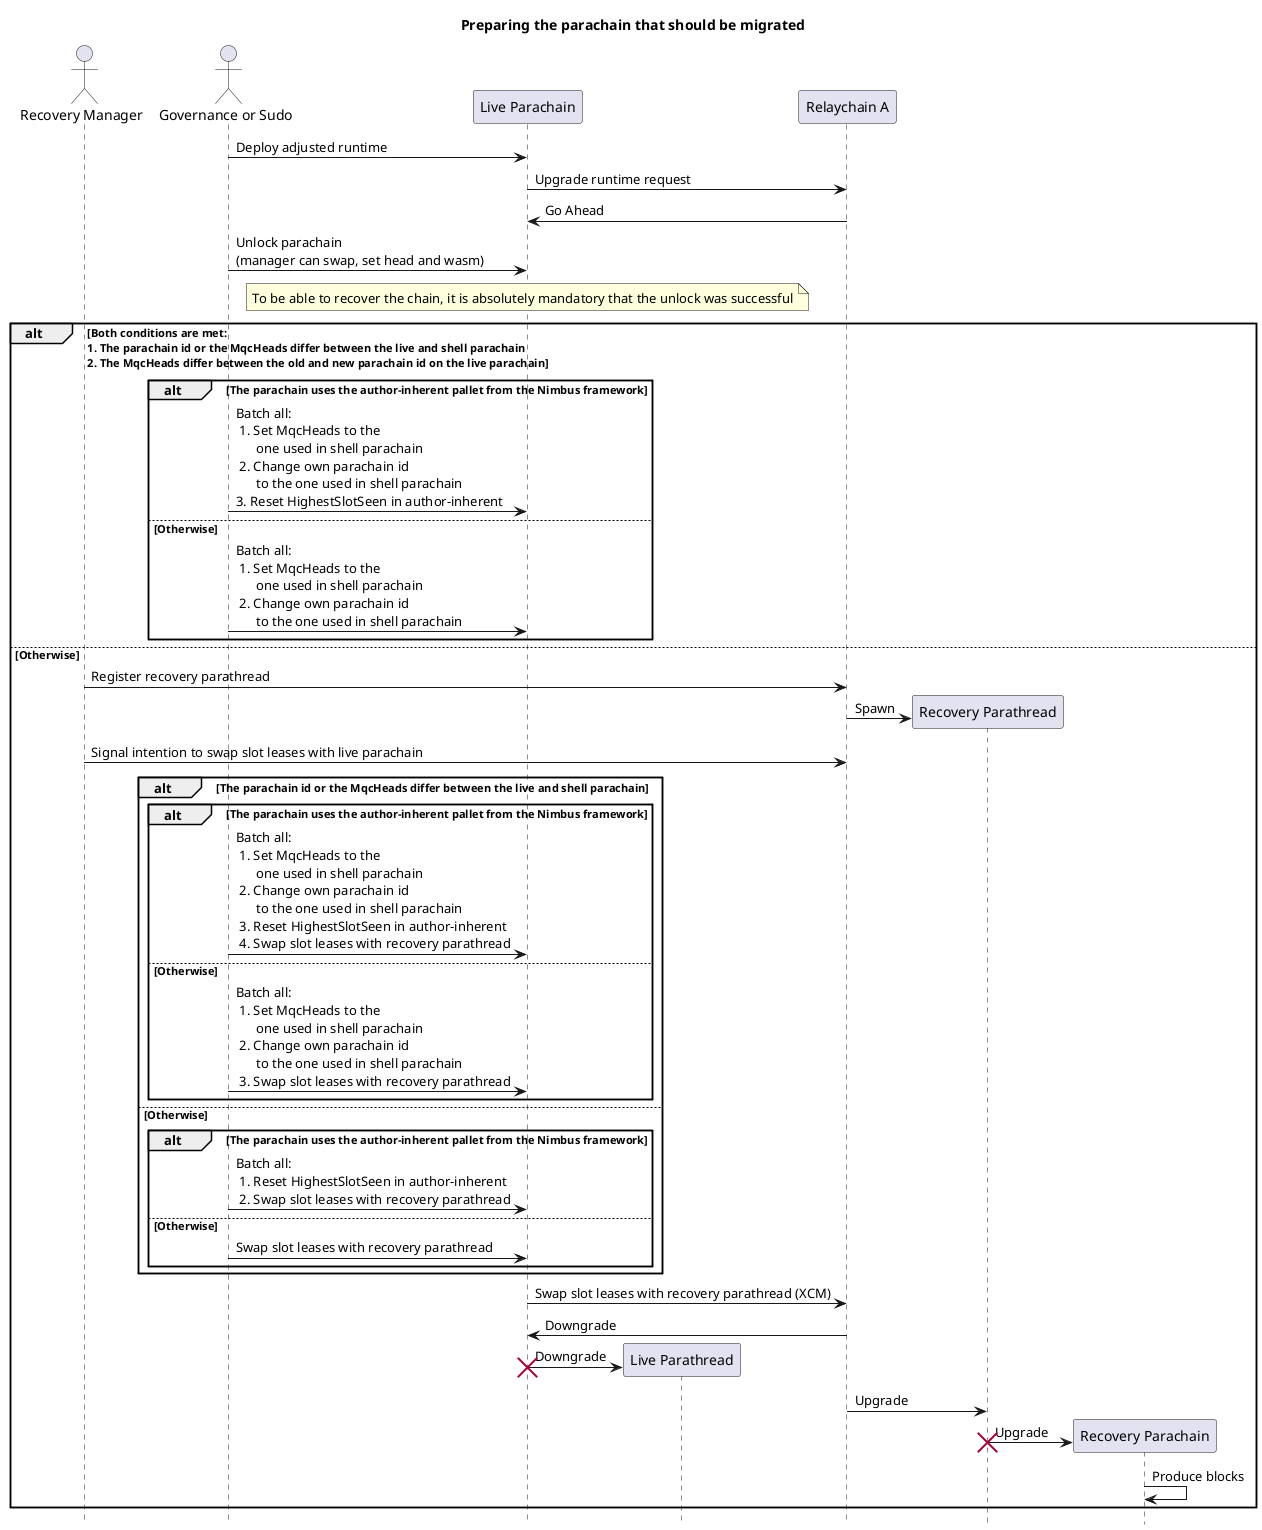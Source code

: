 @startuml

title Preparing the parachain that should be migrated
hide footbox

Actor "Recovery Manager" as MANAGER
Actor "Governance or Sudo" as ADMIN
Participant "Live Parachain" as PARA
Participant "Live Parathread" as PARAT
Participant "Relaychain A" as RELAY
Participant "Recovery Parathread" as PARAT_RECOVERY
Participant "Recovery Parachain" as PARA_RECOVERY


ADMIN -> PARA: Deploy adjusted runtime
PARA -> RELAY: Upgrade runtime request
RELAY -> PARA: Go Ahead
ADMIN -> PARA: Unlock parachain\n(manager can swap, set head and wasm)

note over PARA : To be able to recover the chain, it is absolutely mandatory that the unlock was successful

alt Both conditions are met:\n1. The parachain id or the MqcHeads differ between the live and shell parachain\n2. The MqcHeads differ between the old and new parachain id on the live parachain
    alt The parachain uses the author-inherent pallet from the Nimbus framework
        ADMIN -> PARA: Batch all:\n 1. Set MqcHeads to the\n      one used in shell parachain\n 2. Change own parachain id\n      to the one used in shell parachain\n3. Reset HighestSlotSeen in author-inherent
    else Otherwise
        ADMIN -> PARA: Batch all:\n 1. Set MqcHeads to the\n      one used in shell parachain\n 2. Change own parachain id\n      to the one used in shell parachain
    end
else Otherwise
    MANAGER -> RELAY: Register recovery parathread
    RELAY -> PARAT_RECOVERY **: Spawn
    MANAGER -> RELAY: Signal intention to swap slot leases with live parachain

    alt The parachain id or the MqcHeads differ between the live and shell parachain
        alt The parachain uses the author-inherent pallet from the Nimbus framework
            ADMIN -> PARA: Batch all:\n 1. Set MqcHeads to the\n      one used in shell parachain\n 2. Change own parachain id\n      to the one used in shell parachain\n 3. Reset HighestSlotSeen in author-inherent\n 4. Swap slot leases with recovery parathread
        else Otherwise
            ADMIN -> PARA: Batch all:\n 1. Set MqcHeads to the\n      one used in shell parachain\n 2. Change own parachain id\n      to the one used in shell parachain\n 3. Swap slot leases with recovery parathread
        end
    else Otherwise
        alt The parachain uses the author-inherent pallet from the Nimbus framework
            ADMIN -> PARA: Batch all:\n 1. Reset HighestSlotSeen in author-inherent\n 2. Swap slot leases with recovery parathread
        else Otherwise
            ADMIN -> PARA: Swap slot leases with recovery parathread
        end
    end

    PARA -> RELAY: Swap slot leases with recovery parathread (XCM)
    RELAY -> PARA: Downgrade
    PARA -> PARAT **: Downgrade
    destroy PARA
    RELAY -> PARAT_RECOVERY: Upgrade
    PARAT_RECOVERY -> PARA_RECOVERY ** : Upgrade
    destroy PARAT_RECOVERY
    PARA_RECOVERY -> PARA_RECOVERY: Produce blocks
end

@enduml

